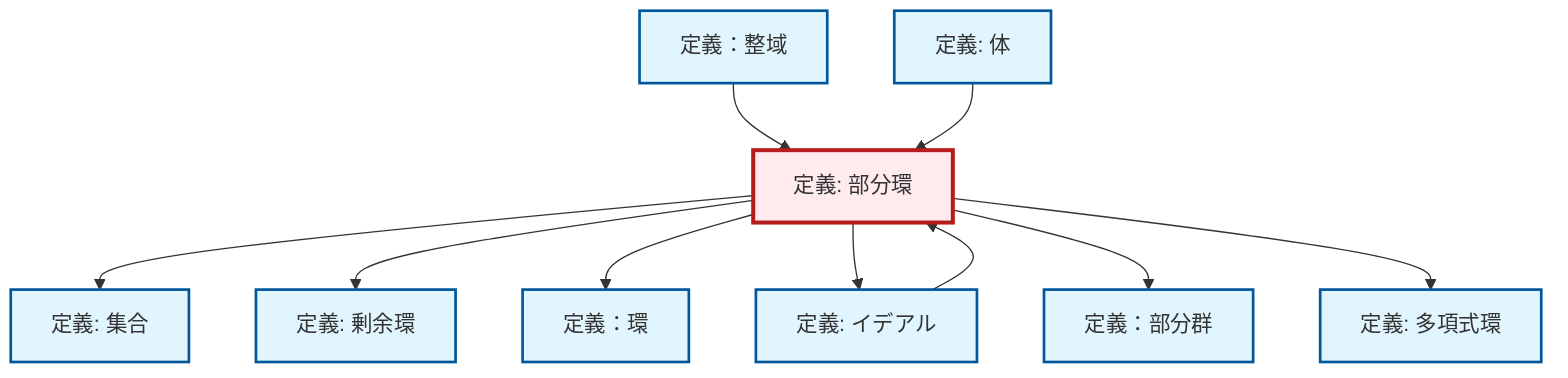 graph TD
    classDef definition fill:#e1f5fe,stroke:#01579b,stroke-width:2px
    classDef theorem fill:#f3e5f5,stroke:#4a148c,stroke-width:2px
    classDef axiom fill:#fff3e0,stroke:#e65100,stroke-width:2px
    classDef example fill:#e8f5e9,stroke:#1b5e20,stroke-width:2px
    classDef current fill:#ffebee,stroke:#b71c1c,stroke-width:3px
    def-integral-domain["定義：整域"]:::definition
    def-set["定義: 集合"]:::definition
    def-field["定義: 体"]:::definition
    def-quotient-ring["定義: 剰余環"]:::definition
    def-ideal["定義: イデアル"]:::definition
    def-polynomial-ring["定義: 多項式環"]:::definition
    def-subgroup["定義：部分群"]:::definition
    def-ring["定義：環"]:::definition
    def-subring["定義: 部分環"]:::definition
    def-integral-domain --> def-subring
    def-subring --> def-set
    def-subring --> def-quotient-ring
    def-field --> def-subring
    def-subring --> def-ring
    def-subring --> def-ideal
    def-subring --> def-subgroup
    def-ideal --> def-subring
    def-subring --> def-polynomial-ring
    class def-subring current